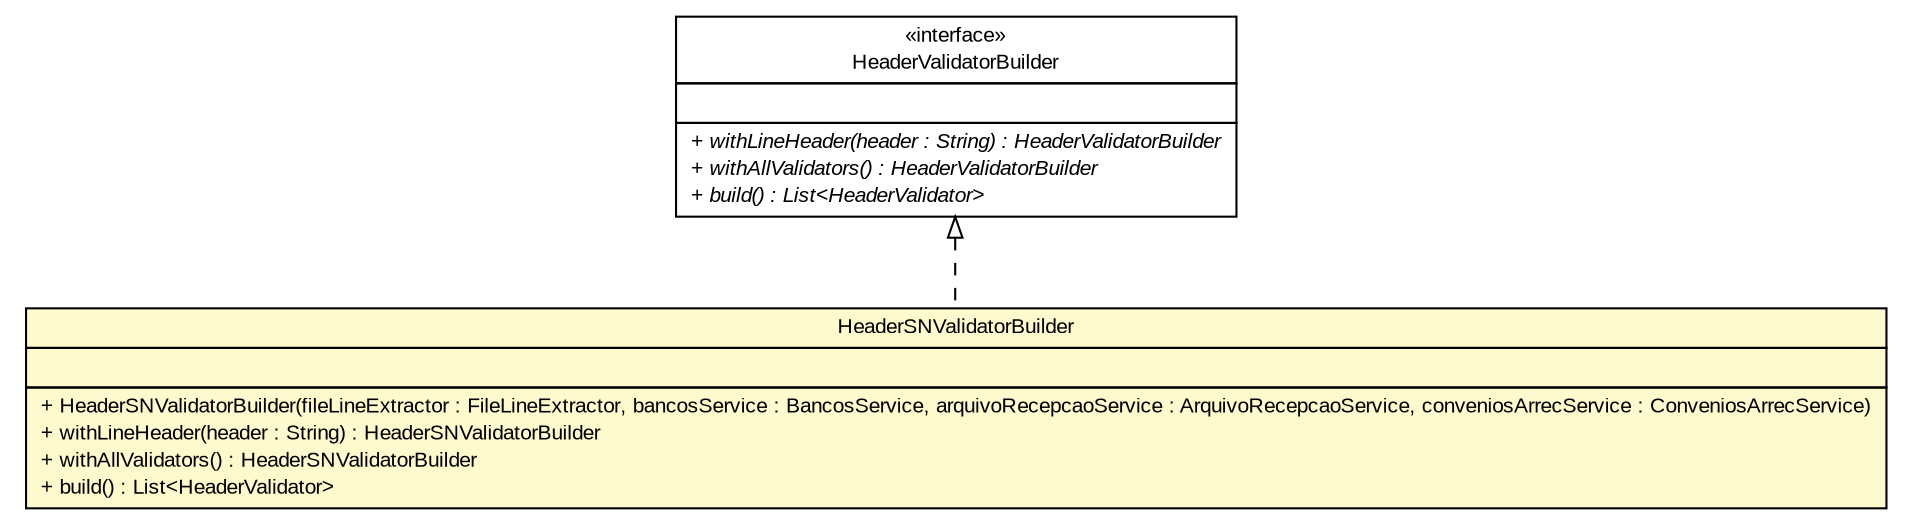 #!/usr/local/bin/dot
#
# Class diagram 
# Generated by UMLGraph version R5_6 (http://www.umlgraph.org/)
#

digraph G {
	edge [fontname="arial",fontsize=10,labelfontname="arial",labelfontsize=10];
	node [fontname="arial",fontsize=10,shape=plaintext];
	nodesep=0.25;
	ranksep=0.5;
	// br.gov.to.sefaz.arr.processamento.validation.validator.header.HeaderValidatorBuilder
	c412474 [label=<<table title="br.gov.to.sefaz.arr.processamento.validation.validator.header.HeaderValidatorBuilder" border="0" cellborder="1" cellspacing="0" cellpadding="2" port="p" href="../../HeaderValidatorBuilder.html">
		<tr><td><table border="0" cellspacing="0" cellpadding="1">
<tr><td align="center" balign="center"> &#171;interface&#187; </td></tr>
<tr><td align="center" balign="center"> HeaderValidatorBuilder </td></tr>
		</table></td></tr>
		<tr><td><table border="0" cellspacing="0" cellpadding="1">
<tr><td align="left" balign="left">  </td></tr>
		</table></td></tr>
		<tr><td><table border="0" cellspacing="0" cellpadding="1">
<tr><td align="left" balign="left"><font face="arial italic" point-size="10.0"> + withLineHeader(header : String) : HeaderValidatorBuilder </font></td></tr>
<tr><td align="left" balign="left"><font face="arial italic" point-size="10.0"> + withAllValidators() : HeaderValidatorBuilder </font></td></tr>
<tr><td align="left" balign="left"><font face="arial italic" point-size="10.0"> + build() : List&lt;HeaderValidator&gt; </font></td></tr>
		</table></td></tr>
		</table>>, URL="../../HeaderValidatorBuilder.html", fontname="arial", fontcolor="black", fontsize=10.0];
	// br.gov.to.sefaz.arr.processamento.validation.validator.header.simplesnacional.builder.HeaderSNValidatorBuilder
	c412487 [label=<<table title="br.gov.to.sefaz.arr.processamento.validation.validator.header.simplesnacional.builder.HeaderSNValidatorBuilder" border="0" cellborder="1" cellspacing="0" cellpadding="2" port="p" bgcolor="lemonChiffon" href="./HeaderSNValidatorBuilder.html">
		<tr><td><table border="0" cellspacing="0" cellpadding="1">
<tr><td align="center" balign="center"> HeaderSNValidatorBuilder </td></tr>
		</table></td></tr>
		<tr><td><table border="0" cellspacing="0" cellpadding="1">
<tr><td align="left" balign="left">  </td></tr>
		</table></td></tr>
		<tr><td><table border="0" cellspacing="0" cellpadding="1">
<tr><td align="left" balign="left"> + HeaderSNValidatorBuilder(fileLineExtractor : FileLineExtractor, bancosService : BancosService, arquivoRecepcaoService : ArquivoRecepcaoService, conveniosArrecService : ConveniosArrecService) </td></tr>
<tr><td align="left" balign="left"> + withLineHeader(header : String) : HeaderSNValidatorBuilder </td></tr>
<tr><td align="left" balign="left"> + withAllValidators() : HeaderSNValidatorBuilder </td></tr>
<tr><td align="left" balign="left"> + build() : List&lt;HeaderValidator&gt; </td></tr>
		</table></td></tr>
		</table>>, URL="./HeaderSNValidatorBuilder.html", fontname="arial", fontcolor="black", fontsize=10.0];
	//br.gov.to.sefaz.arr.processamento.validation.validator.header.simplesnacional.builder.HeaderSNValidatorBuilder implements br.gov.to.sefaz.arr.processamento.validation.validator.header.HeaderValidatorBuilder
	c412474:p -> c412487:p [dir=back,arrowtail=empty,style=dashed];
}


